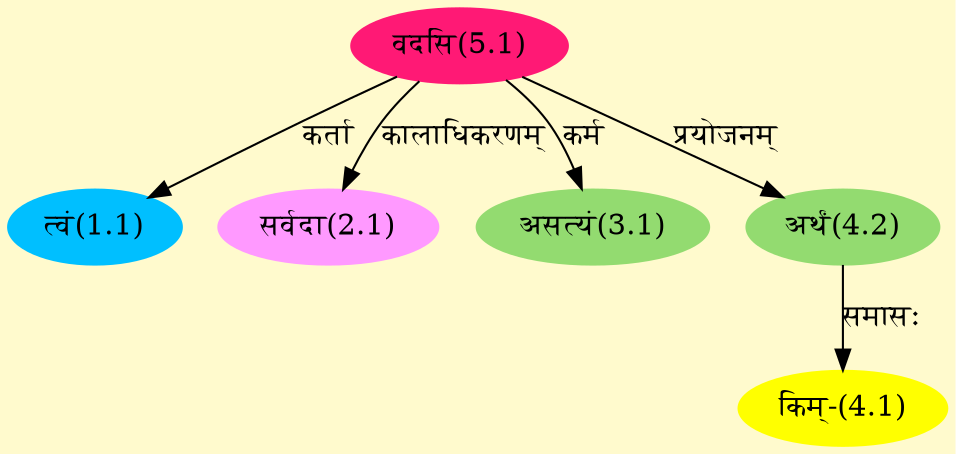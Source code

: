 digraph G{
rankdir=BT;
 compound=true;
 bgcolor="lemonchiffon1";
Node1_1 [style=filled, color="#00BFFF" label = "त्वं(1.1)"]
Node5_1 [style=filled, color="#FF1975" label = "वदसि(5.1)"]
Node2_1 [style=filled, color="#FF99FF" label = "सर्वदा(2.1)"]
Node3_1 [style=filled, color="#93DB70" label = "असत्यं(3.1)"]
Node4_1 [style=filled, color="#FFFF00" label = "किम्-(4.1)"]
Node4_2 [style=filled, color="#93DB70" label = "अर्थं(4.2)"]
/* Start of Relations section */

Node1_1 -> Node5_1 [  label="कर्ता"  dir="back" ]
Node2_1 -> Node5_1 [  label="कालाधिकरणम्"  dir="back" ]
Node3_1 -> Node5_1 [  label="कर्म"  dir="back" ]
Node4_1 -> Node4_2 [  label="समासः"  dir="back" ]
Node4_2 -> Node5_1 [  label="प्रयोजनम्"  dir="back" ]
}
